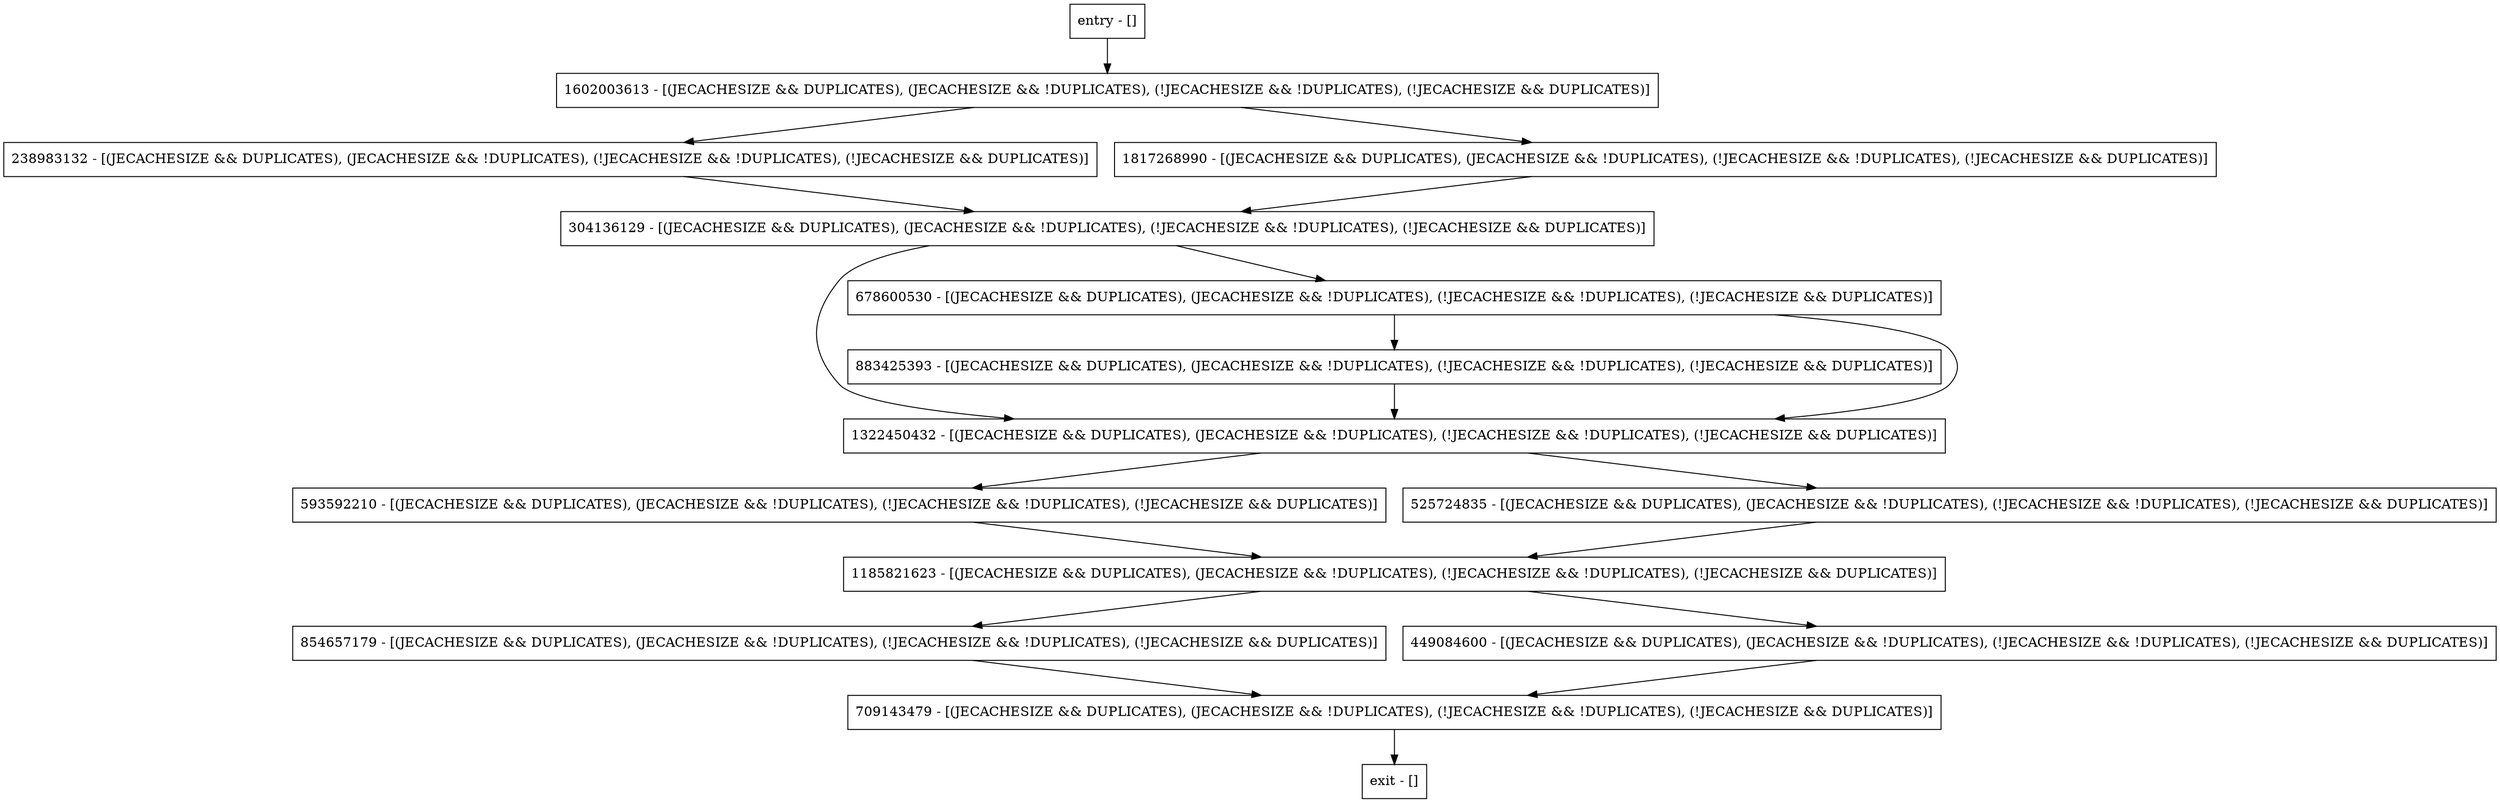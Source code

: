 digraph prepareForUpdate {
node [shape=record];
883425393 [label="883425393 - [(JECACHESIZE && DUPLICATES), (JECACHESIZE && !DUPLICATES), (!JECACHESIZE && !DUPLICATES), (!JECACHESIZE && DUPLICATES)]"];
593592210 [label="593592210 - [(JECACHESIZE && DUPLICATES), (JECACHESIZE && !DUPLICATES), (!JECACHESIZE && !DUPLICATES), (!JECACHESIZE && DUPLICATES)]"];
1322450432 [label="1322450432 - [(JECACHESIZE && DUPLICATES), (JECACHESIZE && !DUPLICATES), (!JECACHESIZE && !DUPLICATES), (!JECACHESIZE && DUPLICATES)]"];
1185821623 [label="1185821623 - [(JECACHESIZE && DUPLICATES), (JECACHESIZE && !DUPLICATES), (!JECACHESIZE && !DUPLICATES), (!JECACHESIZE && DUPLICATES)]"];
709143479 [label="709143479 - [(JECACHESIZE && DUPLICATES), (JECACHESIZE && !DUPLICATES), (!JECACHESIZE && !DUPLICATES), (!JECACHESIZE && DUPLICATES)]"];
entry [label="entry - []"];
exit [label="exit - []"];
238983132 [label="238983132 - [(JECACHESIZE && DUPLICATES), (JECACHESIZE && !DUPLICATES), (!JECACHESIZE && !DUPLICATES), (!JECACHESIZE && DUPLICATES)]"];
1817268990 [label="1817268990 - [(JECACHESIZE && DUPLICATES), (JECACHESIZE && !DUPLICATES), (!JECACHESIZE && !DUPLICATES), (!JECACHESIZE && DUPLICATES)]"];
854657179 [label="854657179 - [(JECACHESIZE && DUPLICATES), (JECACHESIZE && !DUPLICATES), (!JECACHESIZE && !DUPLICATES), (!JECACHESIZE && DUPLICATES)]"];
304136129 [label="304136129 - [(JECACHESIZE && DUPLICATES), (JECACHESIZE && !DUPLICATES), (!JECACHESIZE && !DUPLICATES), (!JECACHESIZE && DUPLICATES)]"];
525724835 [label="525724835 - [(JECACHESIZE && DUPLICATES), (JECACHESIZE && !DUPLICATES), (!JECACHESIZE && !DUPLICATES), (!JECACHESIZE && DUPLICATES)]"];
678600530 [label="678600530 - [(JECACHESIZE && DUPLICATES), (JECACHESIZE && !DUPLICATES), (!JECACHESIZE && !DUPLICATES), (!JECACHESIZE && DUPLICATES)]"];
449084600 [label="449084600 - [(JECACHESIZE && DUPLICATES), (JECACHESIZE && !DUPLICATES), (!JECACHESIZE && !DUPLICATES), (!JECACHESIZE && DUPLICATES)]"];
1602003613 [label="1602003613 - [(JECACHESIZE && DUPLICATES), (JECACHESIZE && !DUPLICATES), (!JECACHESIZE && !DUPLICATES), (!JECACHESIZE && DUPLICATES)]"];
entry;
exit;
883425393 -> 1322450432;
593592210 -> 1185821623;
1322450432 -> 593592210;
1322450432 -> 525724835;
1185821623 -> 854657179;
1185821623 -> 449084600;
709143479 -> exit;
entry -> 1602003613;
238983132 -> 304136129;
1817268990 -> 304136129;
854657179 -> 709143479;
304136129 -> 1322450432;
304136129 -> 678600530;
525724835 -> 1185821623;
678600530 -> 883425393;
678600530 -> 1322450432;
449084600 -> 709143479;
1602003613 -> 238983132;
1602003613 -> 1817268990;
}
